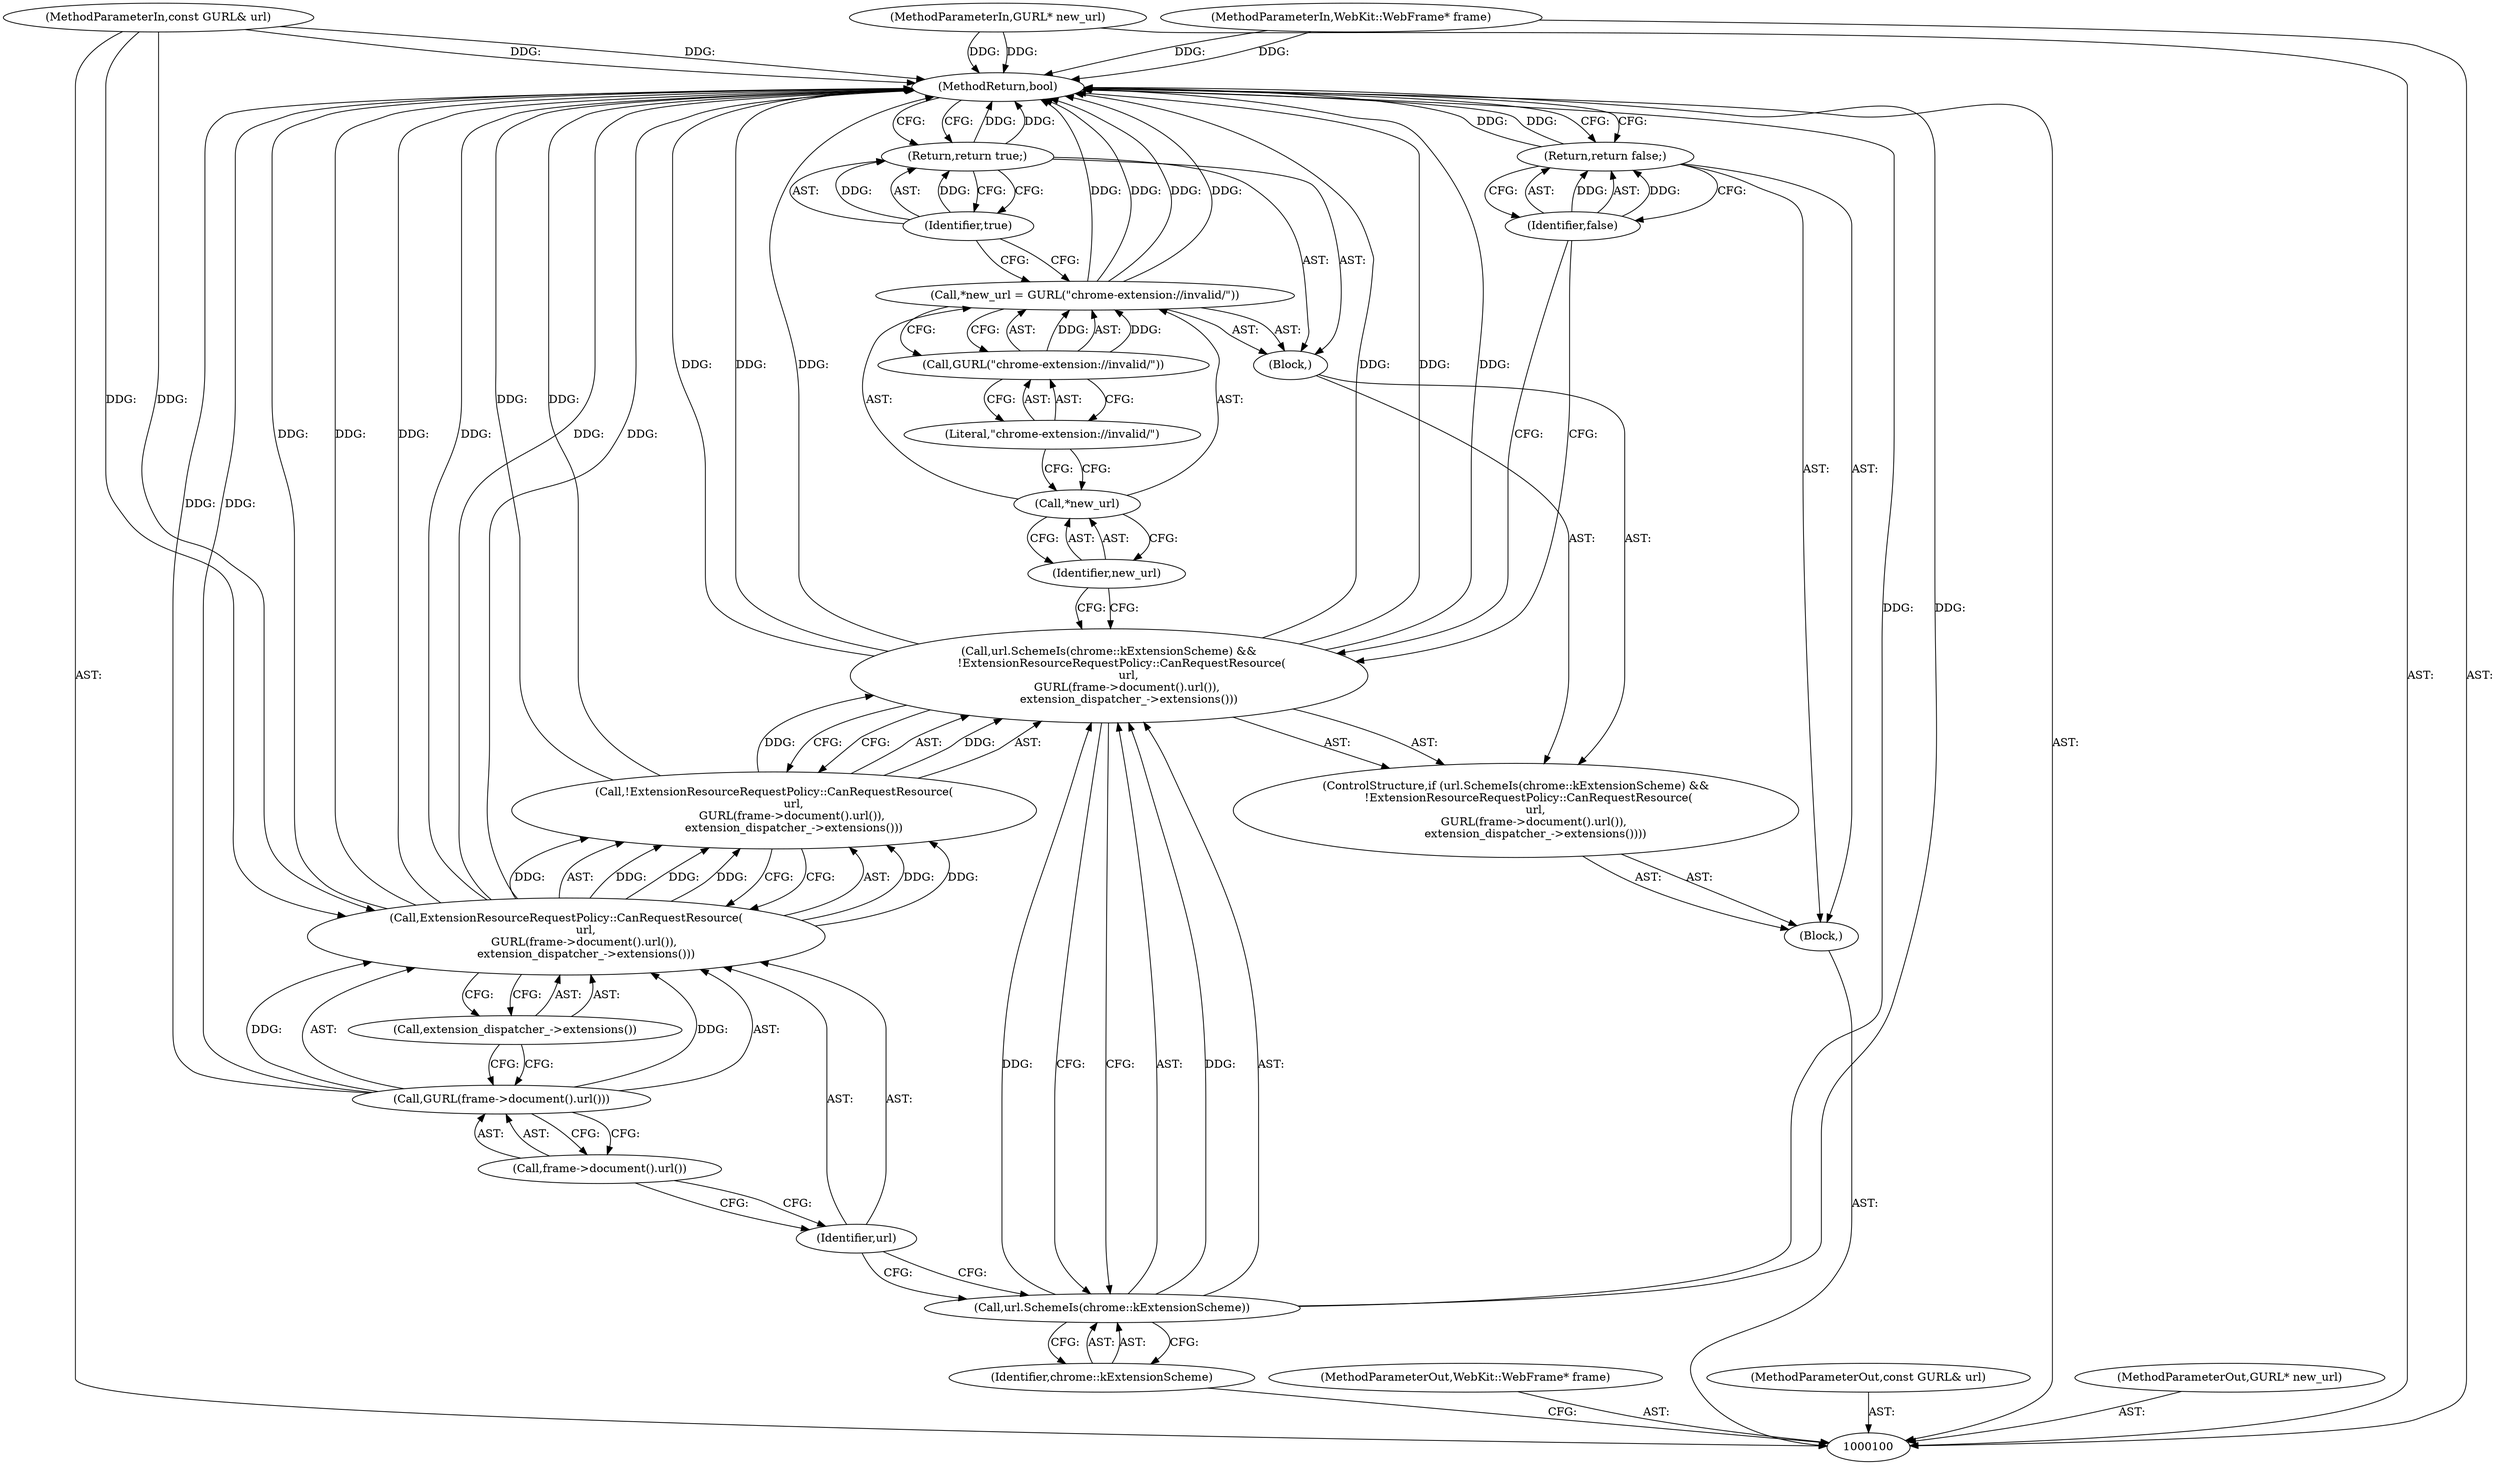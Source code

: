 digraph "1_Chrome_23a52bd208885df236cde3ad2cd162b094c0bbe4" {
"1000125" [label="(MethodReturn,bool)"];
"1000101" [label="(MethodParameterIn,WebKit::WebFrame* frame)"];
"1000172" [label="(MethodParameterOut,WebKit::WebFrame* frame)"];
"1000122" [label="(Identifier,true)"];
"1000121" [label="(Return,return true;)"];
"1000123" [label="(Return,return false;)"];
"1000124" [label="(Identifier,false)"];
"1000102" [label="(MethodParameterIn,const GURL& url)"];
"1000173" [label="(MethodParameterOut,const GURL& url)"];
"1000103" [label="(MethodParameterIn,GURL* new_url)"];
"1000174" [label="(MethodParameterOut,GURL* new_url)"];
"1000104" [label="(Block,)"];
"1000108" [label="(Identifier,chrome::kExtensionScheme)"];
"1000105" [label="(ControlStructure,if (url.SchemeIs(chrome::kExtensionScheme) &&\n       !ExtensionResourceRequestPolicy::CanRequestResource(\n           url,\n          GURL(frame->document().url()),\n           extension_dispatcher_->extensions())))"];
"1000106" [label="(Call,url.SchemeIs(chrome::kExtensionScheme) &&\n       !ExtensionResourceRequestPolicy::CanRequestResource(\n           url,\n          GURL(frame->document().url()),\n           extension_dispatcher_->extensions()))"];
"1000107" [label="(Call,url.SchemeIs(chrome::kExtensionScheme))"];
"1000109" [label="(Call,!ExtensionResourceRequestPolicy::CanRequestResource(\n           url,\n          GURL(frame->document().url()),\n           extension_dispatcher_->extensions()))"];
"1000110" [label="(Call,ExtensionResourceRequestPolicy::CanRequestResource(\n           url,\n          GURL(frame->document().url()),\n           extension_dispatcher_->extensions()))"];
"1000111" [label="(Identifier,url)"];
"1000112" [label="(Call,GURL(frame->document().url()))"];
"1000113" [label="(Call,frame->document().url())"];
"1000114" [label="(Call,extension_dispatcher_->extensions())"];
"1000115" [label="(Block,)"];
"1000119" [label="(Call,GURL(\"chrome-extension://invalid/\"))"];
"1000120" [label="(Literal,\"chrome-extension://invalid/\")"];
"1000116" [label="(Call,*new_url = GURL(\"chrome-extension://invalid/\"))"];
"1000117" [label="(Call,*new_url)"];
"1000118" [label="(Identifier,new_url)"];
"1000125" -> "1000100"  [label="AST: "];
"1000125" -> "1000121"  [label="CFG: "];
"1000125" -> "1000123"  [label="CFG: "];
"1000121" -> "1000125"  [label="DDG: "];
"1000116" -> "1000125"  [label="DDG: "];
"1000116" -> "1000125"  [label="DDG: "];
"1000107" -> "1000125"  [label="DDG: "];
"1000106" -> "1000125"  [label="DDG: "];
"1000106" -> "1000125"  [label="DDG: "];
"1000106" -> "1000125"  [label="DDG: "];
"1000110" -> "1000125"  [label="DDG: "];
"1000110" -> "1000125"  [label="DDG: "];
"1000110" -> "1000125"  [label="DDG: "];
"1000103" -> "1000125"  [label="DDG: "];
"1000102" -> "1000125"  [label="DDG: "];
"1000112" -> "1000125"  [label="DDG: "];
"1000101" -> "1000125"  [label="DDG: "];
"1000109" -> "1000125"  [label="DDG: "];
"1000123" -> "1000125"  [label="DDG: "];
"1000101" -> "1000100"  [label="AST: "];
"1000101" -> "1000125"  [label="DDG: "];
"1000172" -> "1000100"  [label="AST: "];
"1000122" -> "1000121"  [label="AST: "];
"1000122" -> "1000116"  [label="CFG: "];
"1000121" -> "1000122"  [label="CFG: "];
"1000122" -> "1000121"  [label="DDG: "];
"1000121" -> "1000115"  [label="AST: "];
"1000121" -> "1000122"  [label="CFG: "];
"1000122" -> "1000121"  [label="AST: "];
"1000125" -> "1000121"  [label="CFG: "];
"1000121" -> "1000125"  [label="DDG: "];
"1000122" -> "1000121"  [label="DDG: "];
"1000123" -> "1000104"  [label="AST: "];
"1000123" -> "1000124"  [label="CFG: "];
"1000124" -> "1000123"  [label="AST: "];
"1000125" -> "1000123"  [label="CFG: "];
"1000123" -> "1000125"  [label="DDG: "];
"1000124" -> "1000123"  [label="DDG: "];
"1000124" -> "1000123"  [label="AST: "];
"1000124" -> "1000106"  [label="CFG: "];
"1000123" -> "1000124"  [label="CFG: "];
"1000124" -> "1000123"  [label="DDG: "];
"1000102" -> "1000100"  [label="AST: "];
"1000102" -> "1000125"  [label="DDG: "];
"1000102" -> "1000110"  [label="DDG: "];
"1000173" -> "1000100"  [label="AST: "];
"1000103" -> "1000100"  [label="AST: "];
"1000103" -> "1000125"  [label="DDG: "];
"1000174" -> "1000100"  [label="AST: "];
"1000104" -> "1000100"  [label="AST: "];
"1000105" -> "1000104"  [label="AST: "];
"1000123" -> "1000104"  [label="AST: "];
"1000108" -> "1000107"  [label="AST: "];
"1000108" -> "1000100"  [label="CFG: "];
"1000107" -> "1000108"  [label="CFG: "];
"1000105" -> "1000104"  [label="AST: "];
"1000106" -> "1000105"  [label="AST: "];
"1000115" -> "1000105"  [label="AST: "];
"1000106" -> "1000105"  [label="AST: "];
"1000106" -> "1000107"  [label="CFG: "];
"1000106" -> "1000109"  [label="CFG: "];
"1000107" -> "1000106"  [label="AST: "];
"1000109" -> "1000106"  [label="AST: "];
"1000118" -> "1000106"  [label="CFG: "];
"1000124" -> "1000106"  [label="CFG: "];
"1000106" -> "1000125"  [label="DDG: "];
"1000106" -> "1000125"  [label="DDG: "];
"1000106" -> "1000125"  [label="DDG: "];
"1000107" -> "1000106"  [label="DDG: "];
"1000109" -> "1000106"  [label="DDG: "];
"1000107" -> "1000106"  [label="AST: "];
"1000107" -> "1000108"  [label="CFG: "];
"1000108" -> "1000107"  [label="AST: "];
"1000111" -> "1000107"  [label="CFG: "];
"1000106" -> "1000107"  [label="CFG: "];
"1000107" -> "1000125"  [label="DDG: "];
"1000107" -> "1000106"  [label="DDG: "];
"1000109" -> "1000106"  [label="AST: "];
"1000109" -> "1000110"  [label="CFG: "];
"1000110" -> "1000109"  [label="AST: "];
"1000106" -> "1000109"  [label="CFG: "];
"1000109" -> "1000125"  [label="DDG: "];
"1000109" -> "1000106"  [label="DDG: "];
"1000110" -> "1000109"  [label="DDG: "];
"1000110" -> "1000109"  [label="DDG: "];
"1000110" -> "1000109"  [label="DDG: "];
"1000110" -> "1000109"  [label="AST: "];
"1000110" -> "1000114"  [label="CFG: "];
"1000111" -> "1000110"  [label="AST: "];
"1000112" -> "1000110"  [label="AST: "];
"1000114" -> "1000110"  [label="AST: "];
"1000109" -> "1000110"  [label="CFG: "];
"1000110" -> "1000125"  [label="DDG: "];
"1000110" -> "1000125"  [label="DDG: "];
"1000110" -> "1000125"  [label="DDG: "];
"1000110" -> "1000109"  [label="DDG: "];
"1000110" -> "1000109"  [label="DDG: "];
"1000110" -> "1000109"  [label="DDG: "];
"1000102" -> "1000110"  [label="DDG: "];
"1000112" -> "1000110"  [label="DDG: "];
"1000111" -> "1000110"  [label="AST: "];
"1000111" -> "1000107"  [label="CFG: "];
"1000113" -> "1000111"  [label="CFG: "];
"1000112" -> "1000110"  [label="AST: "];
"1000112" -> "1000113"  [label="CFG: "];
"1000113" -> "1000112"  [label="AST: "];
"1000114" -> "1000112"  [label="CFG: "];
"1000112" -> "1000125"  [label="DDG: "];
"1000112" -> "1000110"  [label="DDG: "];
"1000113" -> "1000112"  [label="AST: "];
"1000113" -> "1000111"  [label="CFG: "];
"1000112" -> "1000113"  [label="CFG: "];
"1000114" -> "1000110"  [label="AST: "];
"1000114" -> "1000112"  [label="CFG: "];
"1000110" -> "1000114"  [label="CFG: "];
"1000115" -> "1000105"  [label="AST: "];
"1000116" -> "1000115"  [label="AST: "];
"1000121" -> "1000115"  [label="AST: "];
"1000119" -> "1000116"  [label="AST: "];
"1000119" -> "1000120"  [label="CFG: "];
"1000120" -> "1000119"  [label="AST: "];
"1000116" -> "1000119"  [label="CFG: "];
"1000119" -> "1000116"  [label="DDG: "];
"1000120" -> "1000119"  [label="AST: "];
"1000120" -> "1000117"  [label="CFG: "];
"1000119" -> "1000120"  [label="CFG: "];
"1000116" -> "1000115"  [label="AST: "];
"1000116" -> "1000119"  [label="CFG: "];
"1000117" -> "1000116"  [label="AST: "];
"1000119" -> "1000116"  [label="AST: "];
"1000122" -> "1000116"  [label="CFG: "];
"1000116" -> "1000125"  [label="DDG: "];
"1000116" -> "1000125"  [label="DDG: "];
"1000119" -> "1000116"  [label="DDG: "];
"1000117" -> "1000116"  [label="AST: "];
"1000117" -> "1000118"  [label="CFG: "];
"1000118" -> "1000117"  [label="AST: "];
"1000120" -> "1000117"  [label="CFG: "];
"1000118" -> "1000117"  [label="AST: "];
"1000118" -> "1000106"  [label="CFG: "];
"1000117" -> "1000118"  [label="CFG: "];
}
